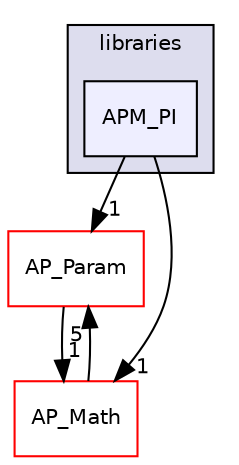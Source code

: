 digraph "libraries/APM_PI" {
  compound=true
  node [ fontsize="10", fontname="Helvetica"];
  edge [ labelfontsize="10", labelfontname="Helvetica"];
  subgraph clusterdir_bc0718b08fb2015b8e59c47b2805f60c {
    graph [ bgcolor="#ddddee", pencolor="black", label="libraries" fontname="Helvetica", fontsize="10", URL="dir_bc0718b08fb2015b8e59c47b2805f60c.html"]
  dir_9efc4aef0b7cae63c084bd361846c253 [shape=box, label="APM_PI", style="filled", fillcolor="#eeeeff", pencolor="black", URL="dir_9efc4aef0b7cae63c084bd361846c253.html"];
  }
  dir_200d929b8d5577e7f19dc05ce443c612 [shape=box label="AP_Param" fillcolor="white" style="filled" color="red" URL="dir_200d929b8d5577e7f19dc05ce443c612.html"];
  dir_93fb9127672489656ce87df72f6e986d [shape=box label="AP_Math" fillcolor="white" style="filled" color="red" URL="dir_93fb9127672489656ce87df72f6e986d.html"];
  dir_9efc4aef0b7cae63c084bd361846c253->dir_200d929b8d5577e7f19dc05ce443c612 [headlabel="1", labeldistance=1.5 headhref="dir_000167_000144.html"];
  dir_9efc4aef0b7cae63c084bd361846c253->dir_93fb9127672489656ce87df72f6e986d [headlabel="1", labeldistance=1.5 headhref="dir_000167_000111.html"];
  dir_200d929b8d5577e7f19dc05ce443c612->dir_93fb9127672489656ce87df72f6e986d [headlabel="1", labeldistance=1.5 headhref="dir_000144_000111.html"];
  dir_93fb9127672489656ce87df72f6e986d->dir_200d929b8d5577e7f19dc05ce443c612 [headlabel="5", labeldistance=1.5 headhref="dir_000111_000144.html"];
}
